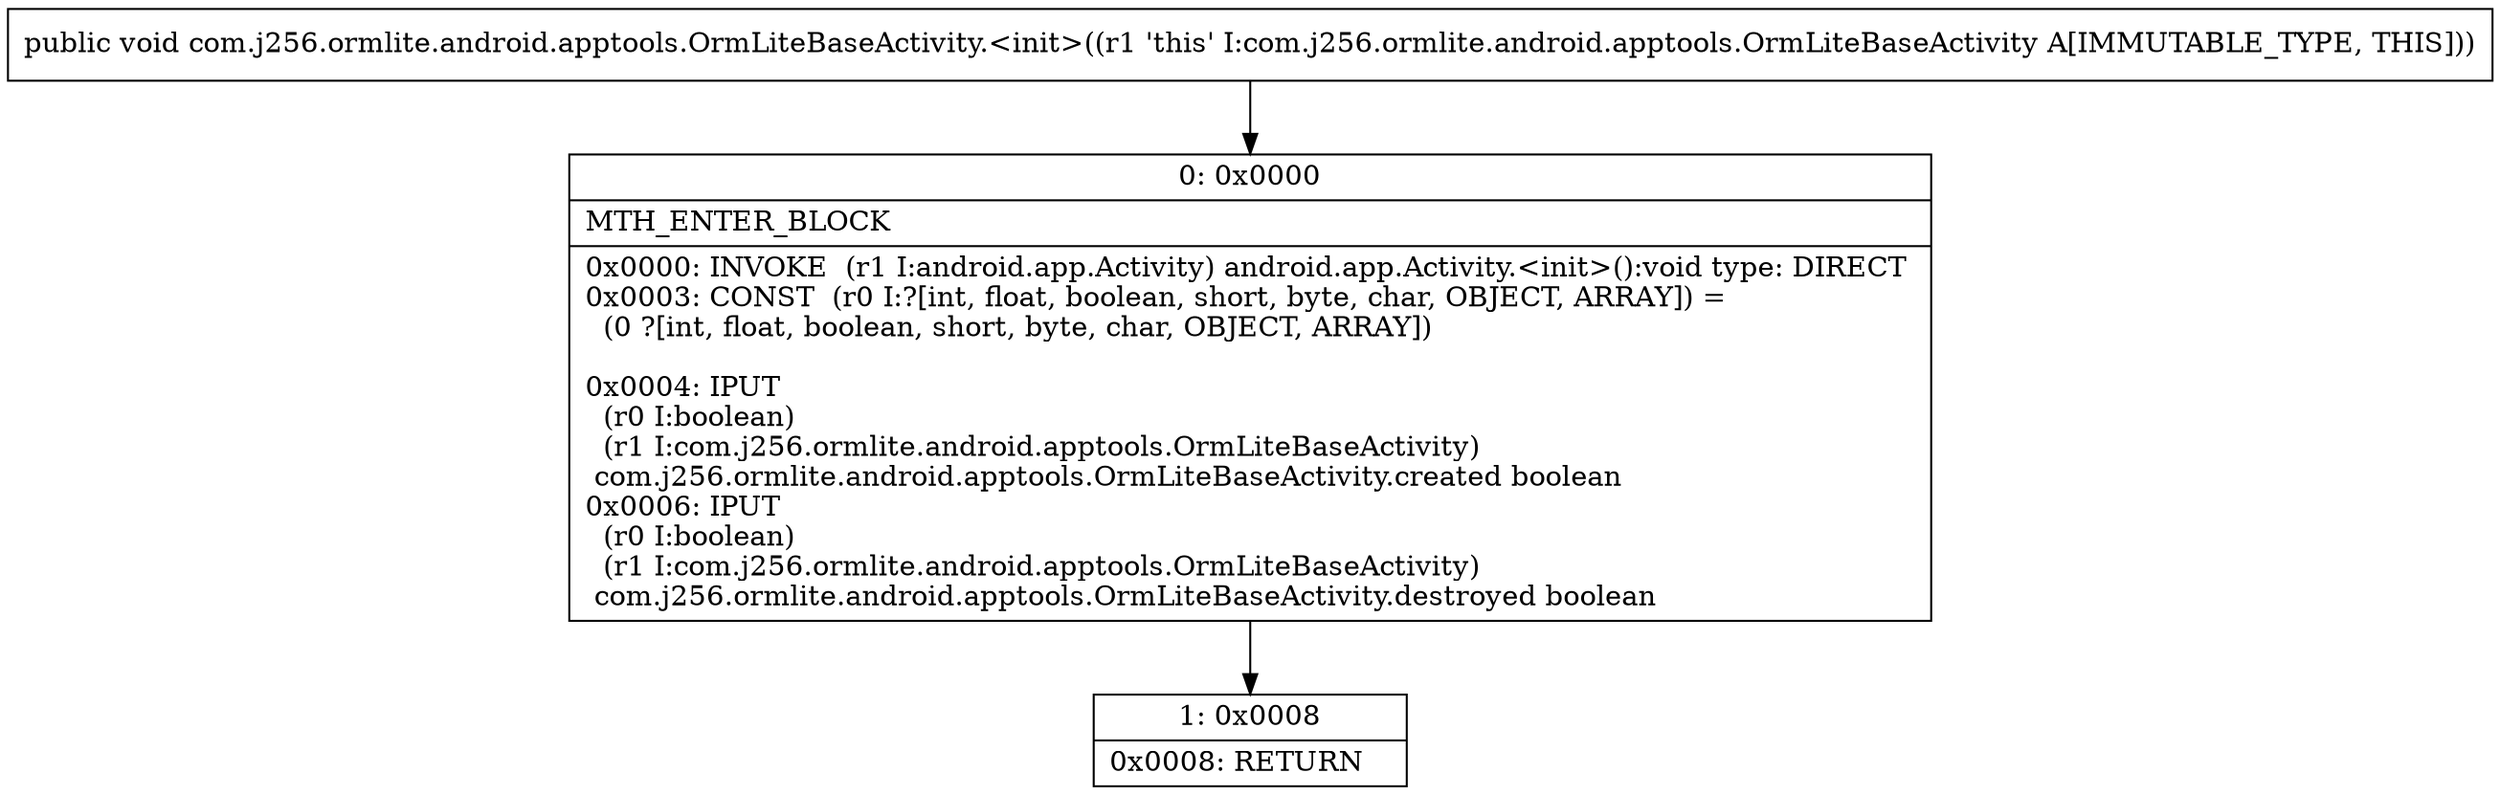 digraph "CFG forcom.j256.ormlite.android.apptools.OrmLiteBaseActivity.\<init\>()V" {
Node_0 [shape=record,label="{0\:\ 0x0000|MTH_ENTER_BLOCK\l|0x0000: INVOKE  (r1 I:android.app.Activity) android.app.Activity.\<init\>():void type: DIRECT \l0x0003: CONST  (r0 I:?[int, float, boolean, short, byte, char, OBJECT, ARRAY]) = \l  (0 ?[int, float, boolean, short, byte, char, OBJECT, ARRAY])\l \l0x0004: IPUT  \l  (r0 I:boolean)\l  (r1 I:com.j256.ormlite.android.apptools.OrmLiteBaseActivity)\l com.j256.ormlite.android.apptools.OrmLiteBaseActivity.created boolean \l0x0006: IPUT  \l  (r0 I:boolean)\l  (r1 I:com.j256.ormlite.android.apptools.OrmLiteBaseActivity)\l com.j256.ormlite.android.apptools.OrmLiteBaseActivity.destroyed boolean \l}"];
Node_1 [shape=record,label="{1\:\ 0x0008|0x0008: RETURN   \l}"];
MethodNode[shape=record,label="{public void com.j256.ormlite.android.apptools.OrmLiteBaseActivity.\<init\>((r1 'this' I:com.j256.ormlite.android.apptools.OrmLiteBaseActivity A[IMMUTABLE_TYPE, THIS])) }"];
MethodNode -> Node_0;
Node_0 -> Node_1;
}

